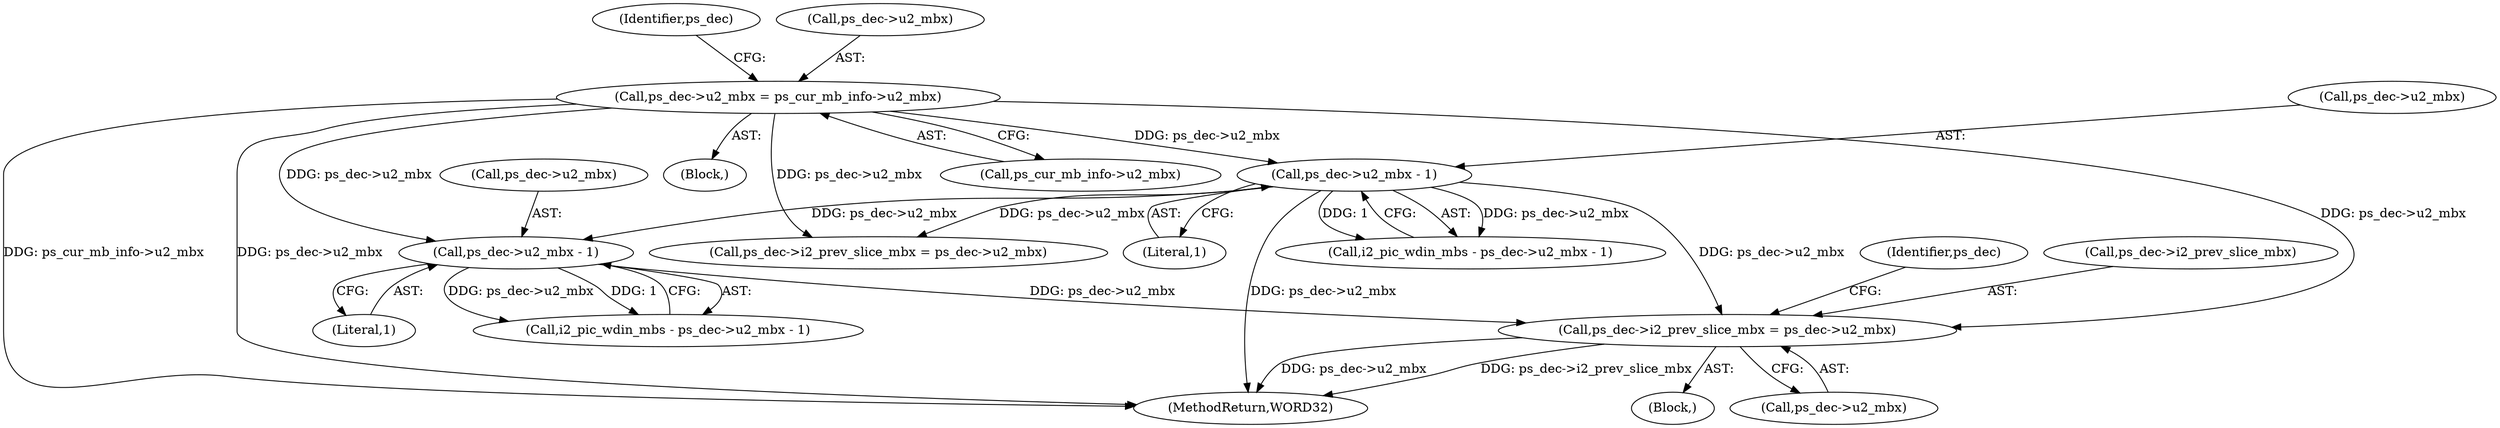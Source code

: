 digraph "0_Android_a78887bcffbc2995cf9ed72e0697acf560875e9e_1@pointer" {
"1001322" [label="(Call,ps_dec->i2_prev_slice_mbx = ps_dec->u2_mbx)"];
"1001175" [label="(Call,ps_dec->u2_mbx - 1)"];
"1000632" [label="(Call,ps_dec->u2_mbx - 1)"];
"1000571" [label="(Call,ps_dec->u2_mbx = ps_cur_mb_info->u2_mbx)"];
"1000136" [label="(Block,)"];
"1000630" [label="(Call,i2_pic_wdin_mbs - ps_dec->u2_mbx - 1)"];
"1000724" [label="(Call,ps_dec->i2_prev_slice_mbx = ps_dec->u2_mbx)"];
"1000571" [label="(Call,ps_dec->u2_mbx = ps_cur_mb_info->u2_mbx)"];
"1001331" [label="(Identifier,ps_dec)"];
"1000519" [label="(Block,)"];
"1000575" [label="(Call,ps_cur_mb_info->u2_mbx)"];
"1001323" [label="(Call,ps_dec->i2_prev_slice_mbx)"];
"1000580" [label="(Identifier,ps_dec)"];
"1001176" [label="(Call,ps_dec->u2_mbx)"];
"1000636" [label="(Literal,1)"];
"1001326" [label="(Call,ps_dec->u2_mbx)"];
"1000572" [label="(Call,ps_dec->u2_mbx)"];
"1001175" [label="(Call,ps_dec->u2_mbx - 1)"];
"1001179" [label="(Literal,1)"];
"1000633" [label="(Call,ps_dec->u2_mbx)"];
"1001173" [label="(Call,i2_pic_wdin_mbs - ps_dec->u2_mbx - 1)"];
"1001322" [label="(Call,ps_dec->i2_prev_slice_mbx = ps_dec->u2_mbx)"];
"1001356" [label="(MethodReturn,WORD32)"];
"1000632" [label="(Call,ps_dec->u2_mbx - 1)"];
"1001322" -> "1000136"  [label="AST: "];
"1001322" -> "1001326"  [label="CFG: "];
"1001323" -> "1001322"  [label="AST: "];
"1001326" -> "1001322"  [label="AST: "];
"1001331" -> "1001322"  [label="CFG: "];
"1001322" -> "1001356"  [label="DDG: ps_dec->u2_mbx"];
"1001322" -> "1001356"  [label="DDG: ps_dec->i2_prev_slice_mbx"];
"1001175" -> "1001322"  [label="DDG: ps_dec->u2_mbx"];
"1000632" -> "1001322"  [label="DDG: ps_dec->u2_mbx"];
"1000571" -> "1001322"  [label="DDG: ps_dec->u2_mbx"];
"1001175" -> "1001173"  [label="AST: "];
"1001175" -> "1001179"  [label="CFG: "];
"1001176" -> "1001175"  [label="AST: "];
"1001179" -> "1001175"  [label="AST: "];
"1001173" -> "1001175"  [label="CFG: "];
"1001175" -> "1001173"  [label="DDG: ps_dec->u2_mbx"];
"1001175" -> "1001173"  [label="DDG: 1"];
"1000632" -> "1001175"  [label="DDG: ps_dec->u2_mbx"];
"1000571" -> "1001175"  [label="DDG: ps_dec->u2_mbx"];
"1000632" -> "1000630"  [label="AST: "];
"1000632" -> "1000636"  [label="CFG: "];
"1000633" -> "1000632"  [label="AST: "];
"1000636" -> "1000632"  [label="AST: "];
"1000630" -> "1000632"  [label="CFG: "];
"1000632" -> "1001356"  [label="DDG: ps_dec->u2_mbx"];
"1000632" -> "1000630"  [label="DDG: ps_dec->u2_mbx"];
"1000632" -> "1000630"  [label="DDG: 1"];
"1000571" -> "1000632"  [label="DDG: ps_dec->u2_mbx"];
"1000632" -> "1000724"  [label="DDG: ps_dec->u2_mbx"];
"1000571" -> "1000519"  [label="AST: "];
"1000571" -> "1000575"  [label="CFG: "];
"1000572" -> "1000571"  [label="AST: "];
"1000575" -> "1000571"  [label="AST: "];
"1000580" -> "1000571"  [label="CFG: "];
"1000571" -> "1001356"  [label="DDG: ps_cur_mb_info->u2_mbx"];
"1000571" -> "1001356"  [label="DDG: ps_dec->u2_mbx"];
"1000571" -> "1000724"  [label="DDG: ps_dec->u2_mbx"];
}
